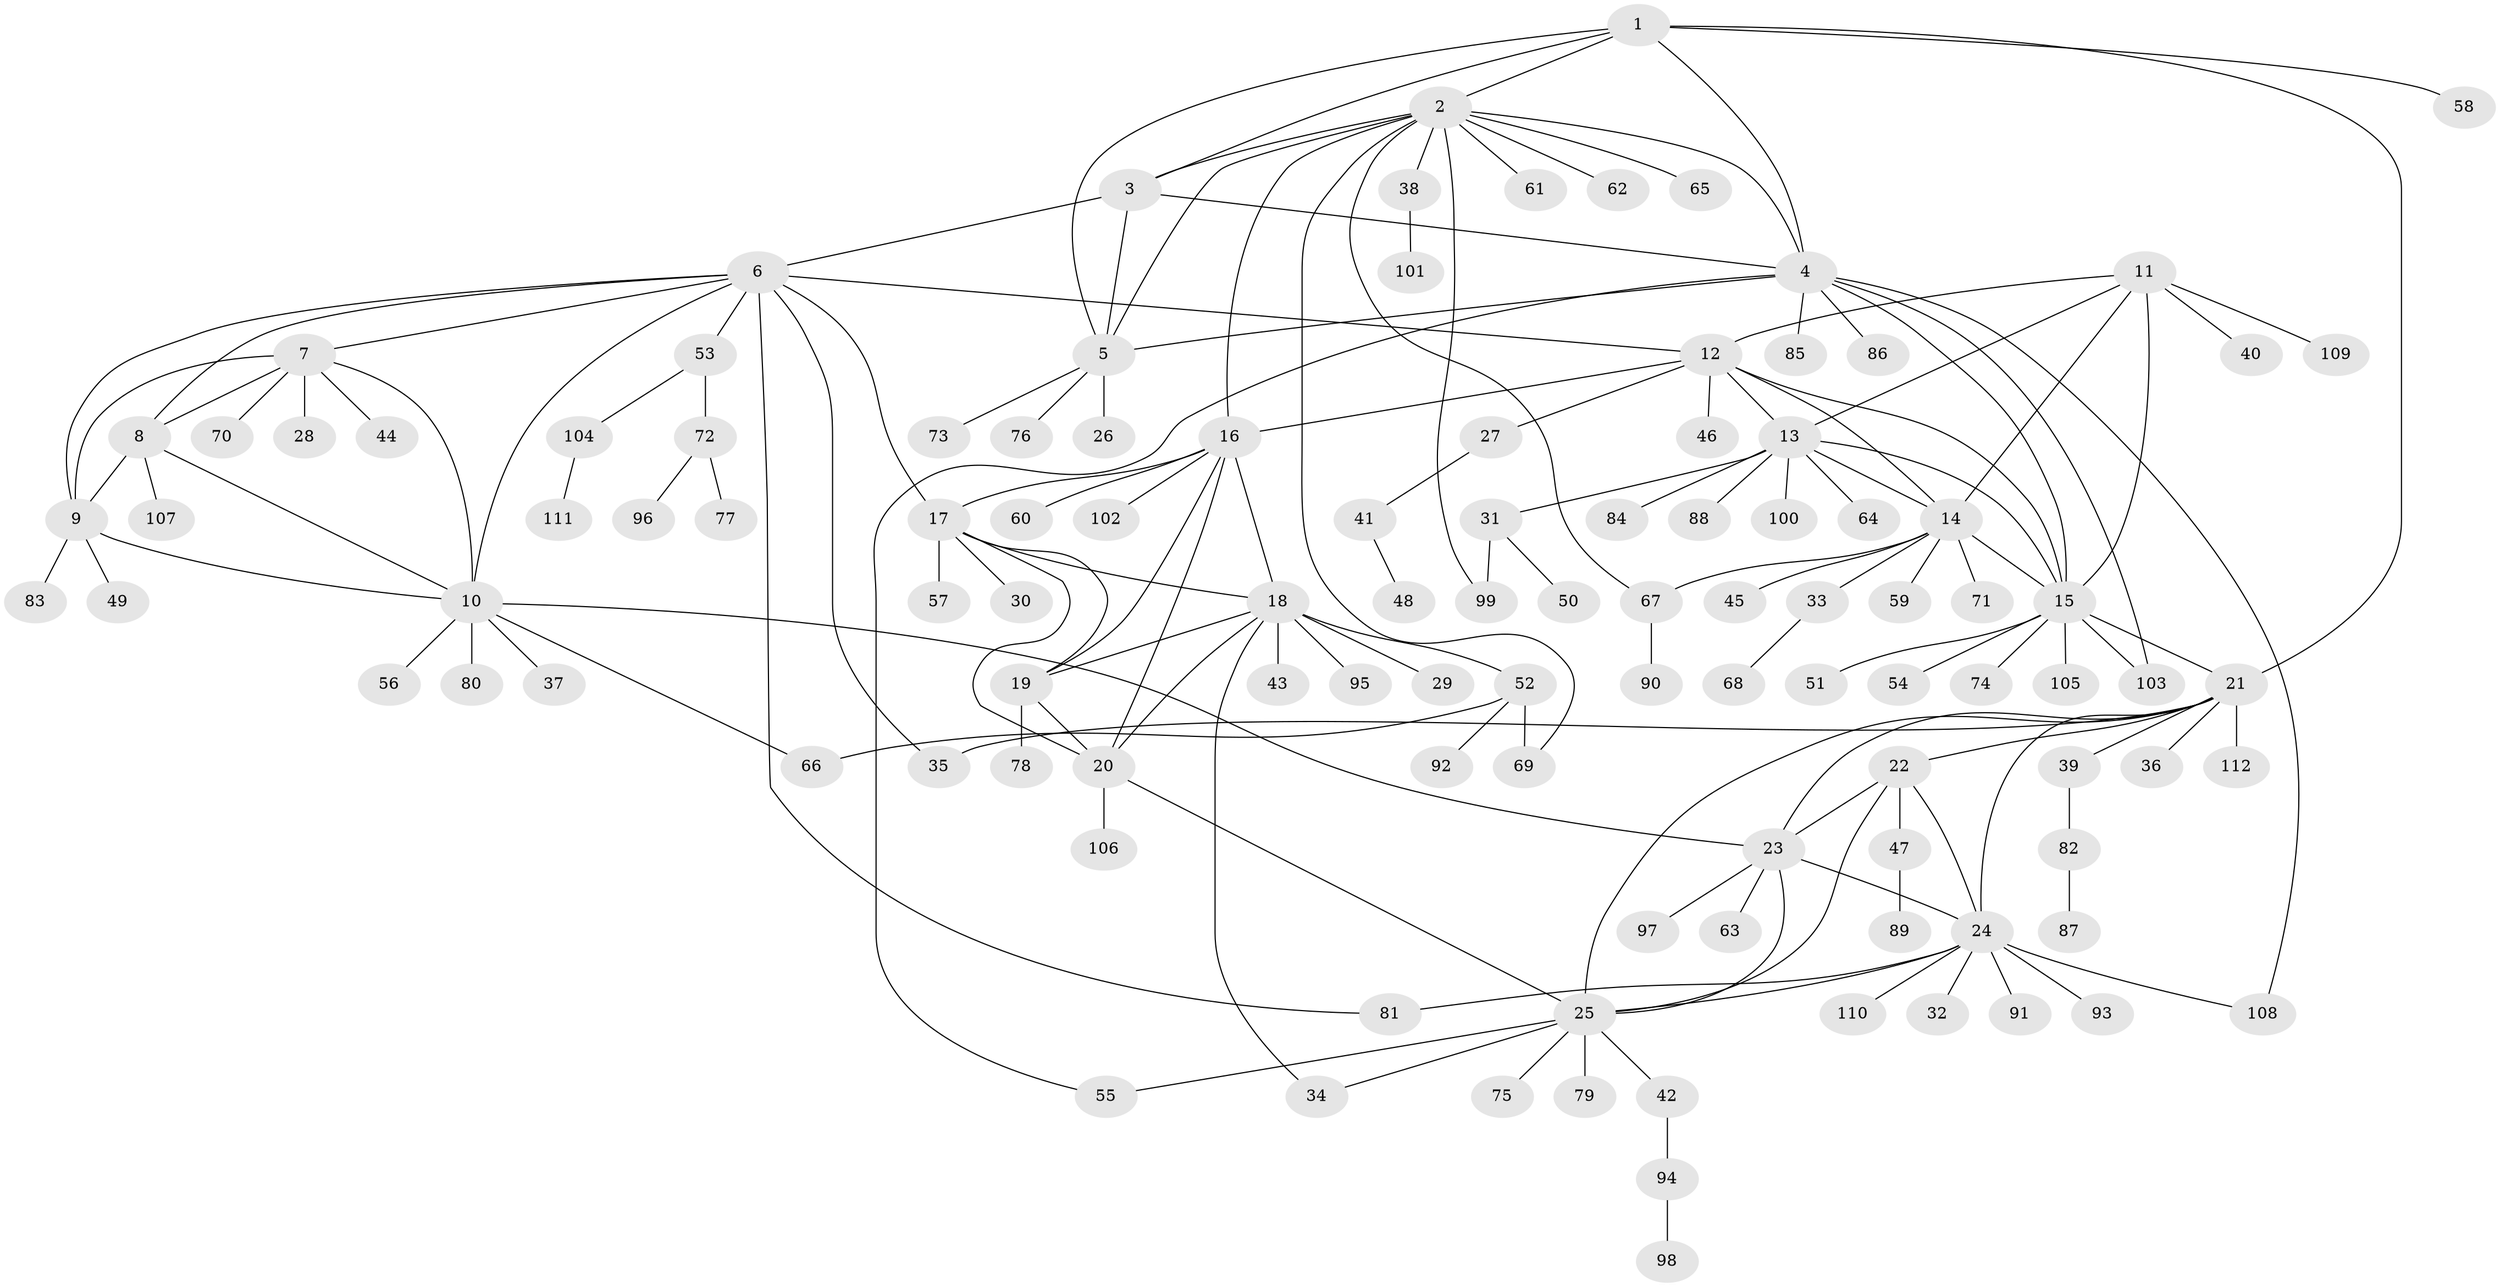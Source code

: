 // Generated by graph-tools (version 1.1) at 2025/50/03/09/25 03:50:43]
// undirected, 112 vertices, 157 edges
graph export_dot {
graph [start="1"]
  node [color=gray90,style=filled];
  1;
  2;
  3;
  4;
  5;
  6;
  7;
  8;
  9;
  10;
  11;
  12;
  13;
  14;
  15;
  16;
  17;
  18;
  19;
  20;
  21;
  22;
  23;
  24;
  25;
  26;
  27;
  28;
  29;
  30;
  31;
  32;
  33;
  34;
  35;
  36;
  37;
  38;
  39;
  40;
  41;
  42;
  43;
  44;
  45;
  46;
  47;
  48;
  49;
  50;
  51;
  52;
  53;
  54;
  55;
  56;
  57;
  58;
  59;
  60;
  61;
  62;
  63;
  64;
  65;
  66;
  67;
  68;
  69;
  70;
  71;
  72;
  73;
  74;
  75;
  76;
  77;
  78;
  79;
  80;
  81;
  82;
  83;
  84;
  85;
  86;
  87;
  88;
  89;
  90;
  91;
  92;
  93;
  94;
  95;
  96;
  97;
  98;
  99;
  100;
  101;
  102;
  103;
  104;
  105;
  106;
  107;
  108;
  109;
  110;
  111;
  112;
  1 -- 2;
  1 -- 3;
  1 -- 4;
  1 -- 5;
  1 -- 21;
  1 -- 58;
  2 -- 3;
  2 -- 4;
  2 -- 5;
  2 -- 16;
  2 -- 38;
  2 -- 61;
  2 -- 62;
  2 -- 65;
  2 -- 67;
  2 -- 69;
  2 -- 99;
  3 -- 4;
  3 -- 5;
  3 -- 6;
  4 -- 5;
  4 -- 15;
  4 -- 55;
  4 -- 85;
  4 -- 86;
  4 -- 103;
  4 -- 108;
  5 -- 26;
  5 -- 73;
  5 -- 76;
  6 -- 7;
  6 -- 8;
  6 -- 9;
  6 -- 10;
  6 -- 12;
  6 -- 17;
  6 -- 35;
  6 -- 53;
  6 -- 81;
  7 -- 8;
  7 -- 9;
  7 -- 10;
  7 -- 28;
  7 -- 44;
  7 -- 70;
  8 -- 9;
  8 -- 10;
  8 -- 107;
  9 -- 10;
  9 -- 49;
  9 -- 83;
  10 -- 23;
  10 -- 37;
  10 -- 56;
  10 -- 66;
  10 -- 80;
  11 -- 12;
  11 -- 13;
  11 -- 14;
  11 -- 15;
  11 -- 40;
  11 -- 109;
  12 -- 13;
  12 -- 14;
  12 -- 15;
  12 -- 16;
  12 -- 27;
  12 -- 46;
  13 -- 14;
  13 -- 15;
  13 -- 31;
  13 -- 64;
  13 -- 84;
  13 -- 88;
  13 -- 100;
  14 -- 15;
  14 -- 33;
  14 -- 45;
  14 -- 59;
  14 -- 67;
  14 -- 71;
  15 -- 21;
  15 -- 51;
  15 -- 54;
  15 -- 74;
  15 -- 103;
  15 -- 105;
  16 -- 17;
  16 -- 18;
  16 -- 19;
  16 -- 20;
  16 -- 60;
  16 -- 102;
  17 -- 18;
  17 -- 19;
  17 -- 20;
  17 -- 30;
  17 -- 57;
  18 -- 19;
  18 -- 20;
  18 -- 29;
  18 -- 34;
  18 -- 43;
  18 -- 52;
  18 -- 95;
  19 -- 20;
  19 -- 78;
  20 -- 25;
  20 -- 106;
  21 -- 22;
  21 -- 23;
  21 -- 24;
  21 -- 25;
  21 -- 35;
  21 -- 36;
  21 -- 39;
  21 -- 112;
  22 -- 23;
  22 -- 24;
  22 -- 25;
  22 -- 47;
  23 -- 24;
  23 -- 25;
  23 -- 63;
  23 -- 97;
  24 -- 25;
  24 -- 32;
  24 -- 81;
  24 -- 91;
  24 -- 93;
  24 -- 108;
  24 -- 110;
  25 -- 34;
  25 -- 42;
  25 -- 55;
  25 -- 75;
  25 -- 79;
  27 -- 41;
  31 -- 50;
  31 -- 99;
  33 -- 68;
  38 -- 101;
  39 -- 82;
  41 -- 48;
  42 -- 94;
  47 -- 89;
  52 -- 66;
  52 -- 69;
  52 -- 92;
  53 -- 72;
  53 -- 104;
  67 -- 90;
  72 -- 77;
  72 -- 96;
  82 -- 87;
  94 -- 98;
  104 -- 111;
}
